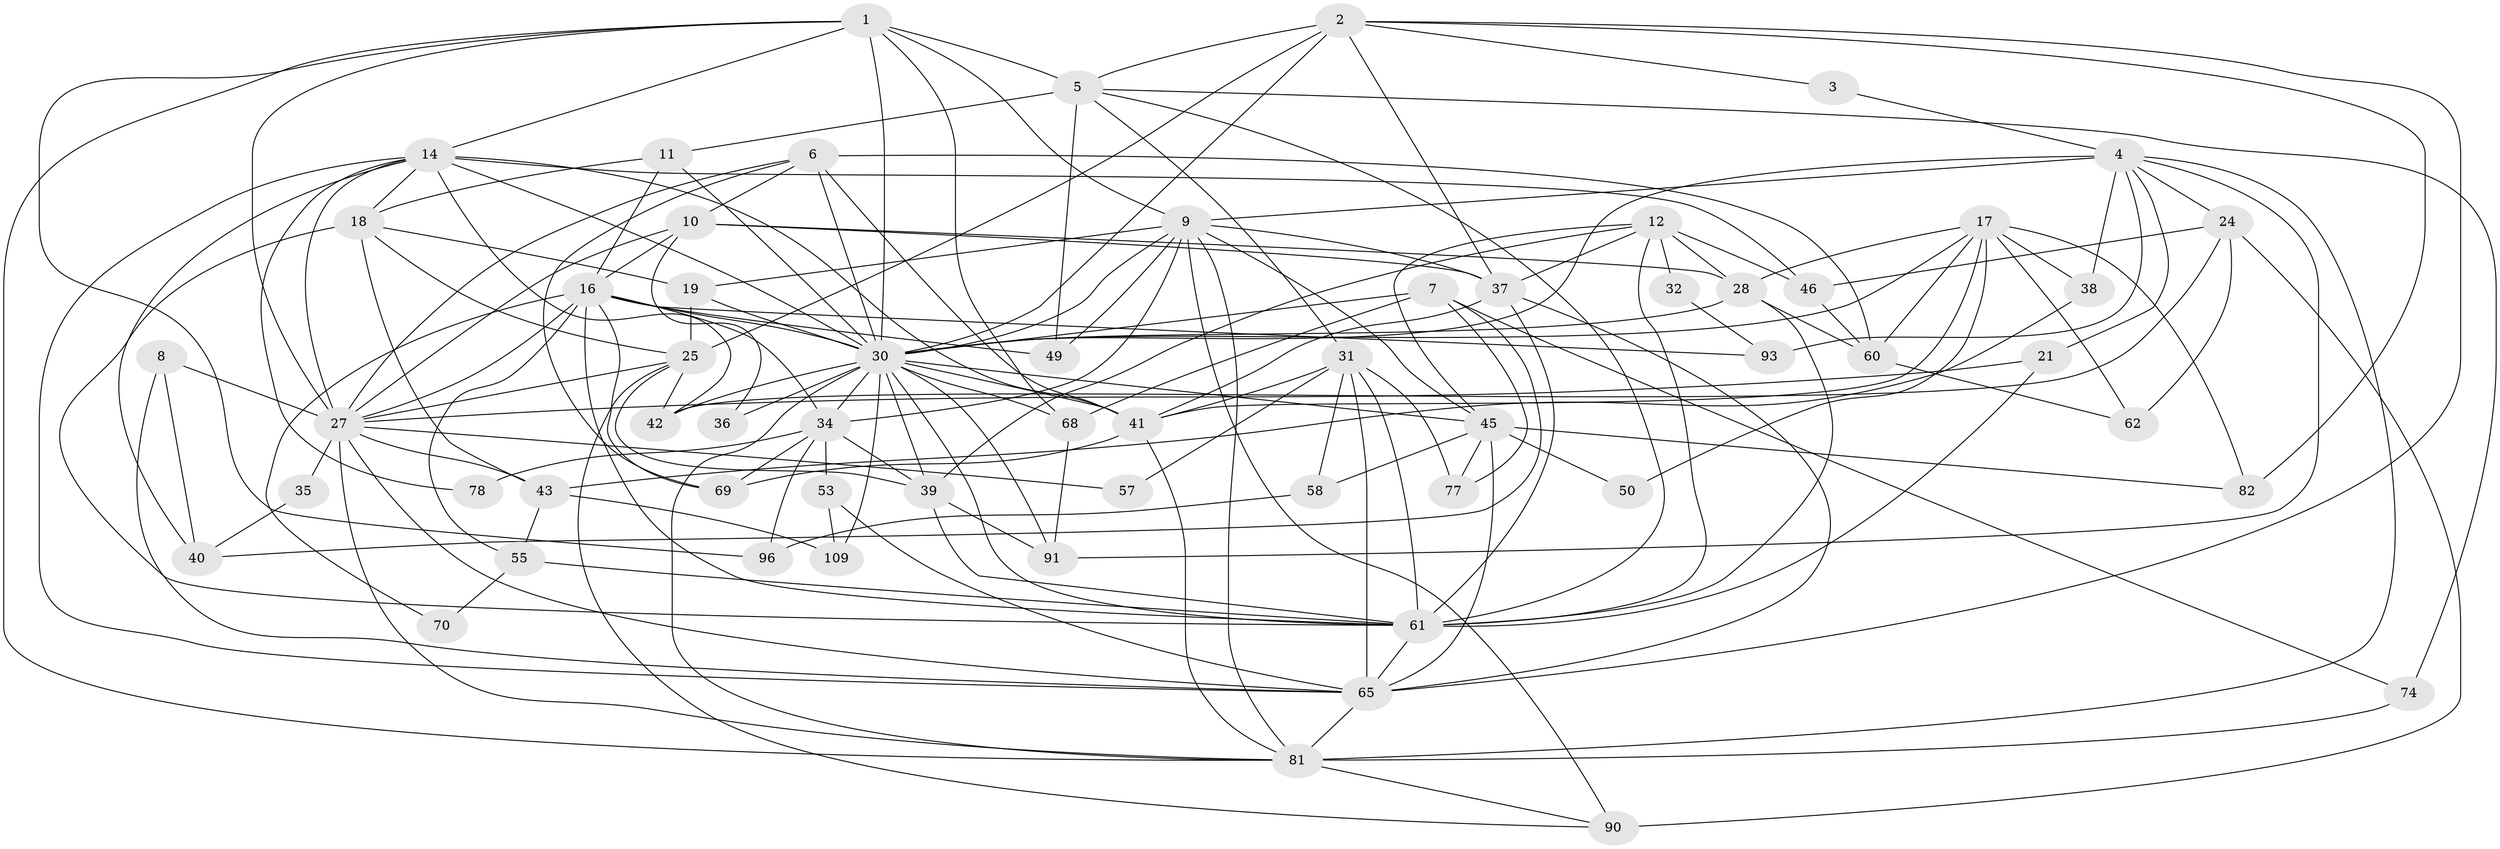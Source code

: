 // original degree distribution, {4: 0.2892561983471074, 5: 0.18181818181818182, 2: 0.10743801652892562, 3: 0.2892561983471074, 7: 0.05785123966942149, 6: 0.0743801652892562}
// Generated by graph-tools (version 1.1) at 2025/15/03/09/25 04:15:13]
// undirected, 60 vertices, 167 edges
graph export_dot {
graph [start="1"]
  node [color=gray90,style=filled];
  1 [super="+23+54"];
  2 [super="+103+118"];
  3;
  4 [super="+26+121+67"];
  5 [super="+52"];
  6 [super="+20"];
  7 [super="+114"];
  8;
  9 [super="+22+15"];
  10 [super="+100+13"];
  11 [super="+44"];
  12 [super="+76"];
  14 [super="+106"];
  16 [super="+111+80"];
  17 [super="+88"];
  18 [super="+116"];
  19;
  21;
  24;
  25;
  27 [super="+86+33"];
  28 [super="+51"];
  30 [super="+48+87"];
  31 [super="+47+79"];
  32;
  34 [super="+120"];
  35;
  36;
  37 [super="+99+72"];
  38;
  39 [super="+85"];
  40;
  41 [super="+98+104"];
  42 [super="+97"];
  43;
  45 [super="+56"];
  46 [super="+63+84"];
  49;
  50;
  53;
  55;
  57;
  58 [super="+117"];
  60 [super="+102"];
  61 [super="+94+101"];
  62;
  65 [super="+75"];
  68 [super="+92"];
  69;
  70;
  74;
  77;
  78;
  81 [super="+112+89"];
  82;
  90;
  91;
  93;
  96;
  109;
  1 -- 5;
  1 -- 14;
  1 -- 9;
  1 -- 30;
  1 -- 96;
  1 -- 68;
  1 -- 81;
  1 -- 27;
  2 -- 37;
  2 -- 30 [weight=2];
  2 -- 25;
  2 -- 5;
  2 -- 65;
  2 -- 3;
  2 -- 82;
  3 -- 4;
  4 -- 91;
  4 -- 93;
  4 -- 21;
  4 -- 38;
  4 -- 30 [weight=2];
  4 -- 24;
  4 -- 81;
  4 -- 9;
  5 -- 49;
  5 -- 74;
  5 -- 11;
  5 -- 61;
  5 -- 31 [weight=2];
  6 -- 30;
  6 -- 69;
  6 -- 41 [weight=2];
  6 -- 10;
  6 -- 27;
  6 -- 60;
  7 -- 77;
  7 -- 40;
  7 -- 68;
  7 -- 30;
  7 -- 74;
  8 -- 40;
  8 -- 65;
  8 -- 27 [weight=2];
  9 -- 37;
  9 -- 19;
  9 -- 45;
  9 -- 34;
  9 -- 81;
  9 -- 49;
  9 -- 90;
  9 -- 30;
  10 -- 36;
  10 -- 28 [weight=2];
  10 -- 16;
  10 -- 37;
  10 -- 27;
  11 -- 16;
  11 -- 18;
  11 -- 30;
  12 -- 37;
  12 -- 28;
  12 -- 32 [weight=2];
  12 -- 46;
  12 -- 45;
  12 -- 61;
  12 -- 39;
  14 -- 40;
  14 -- 65;
  14 -- 18;
  14 -- 78;
  14 -- 46;
  14 -- 30;
  14 -- 41;
  14 -- 42;
  14 -- 27;
  16 -- 49;
  16 -- 69;
  16 -- 70;
  16 -- 34;
  16 -- 55;
  16 -- 93;
  16 -- 61;
  16 -- 30 [weight=2];
  16 -- 27;
  17 -- 28;
  17 -- 38;
  17 -- 60;
  17 -- 62;
  17 -- 50;
  17 -- 82;
  17 -- 30;
  17 -- 41;
  18 -- 43;
  18 -- 25;
  18 -- 19;
  18 -- 61;
  19 -- 25;
  19 -- 30;
  21 -- 27;
  21 -- 61;
  24 -- 42;
  24 -- 62;
  24 -- 90;
  24 -- 46;
  25 -- 90;
  25 -- 42;
  25 -- 27;
  25 -- 39;
  27 -- 43;
  27 -- 35;
  27 -- 57;
  27 -- 81;
  27 -- 65;
  28 -- 30 [weight=2];
  28 -- 61;
  28 -- 60;
  30 -- 34;
  30 -- 36;
  30 -- 39;
  30 -- 68;
  30 -- 109;
  30 -- 81;
  30 -- 91;
  30 -- 45;
  30 -- 42;
  30 -- 41;
  30 -- 61;
  31 -- 77;
  31 -- 57;
  31 -- 58;
  31 -- 65;
  31 -- 41;
  31 -- 61;
  32 -- 93;
  34 -- 69;
  34 -- 78;
  34 -- 96;
  34 -- 53;
  34 -- 39;
  35 -- 40;
  37 -- 65 [weight=2];
  37 -- 41;
  37 -- 61;
  38 -- 43;
  39 -- 91;
  39 -- 61;
  41 -- 81;
  41 -- 69;
  43 -- 55;
  43 -- 109;
  45 -- 58 [weight=2];
  45 -- 50;
  45 -- 77;
  45 -- 65;
  45 -- 82;
  46 -- 60;
  53 -- 109;
  53 -- 65;
  55 -- 70;
  55 -- 61;
  58 -- 96;
  60 -- 62;
  61 -- 65;
  65 -- 81;
  68 -- 91;
  74 -- 81 [weight=2];
  81 -- 90;
}
